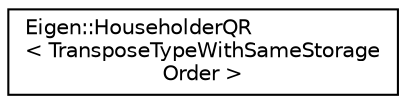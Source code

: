digraph "Graphical Class Hierarchy"
{
  edge [fontname="Helvetica",fontsize="10",labelfontname="Helvetica",labelfontsize="10"];
  node [fontname="Helvetica",fontsize="10",shape=record];
  rankdir="LR";
  Node1 [label="Eigen::HouseholderQR\l\< TransposeTypeWithSameStorage\lOrder \>",height=0.2,width=0.4,color="black", fillcolor="white", style="filled",URL="$class_eigen_1_1_householder_q_r.html"];
}
